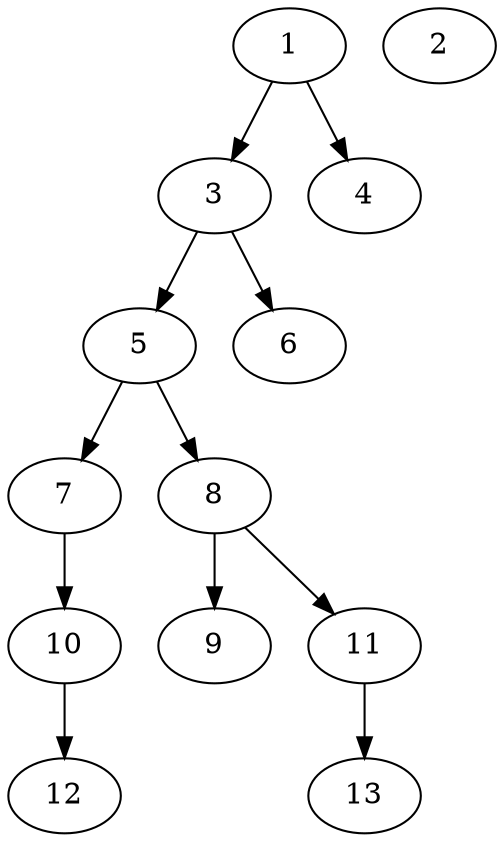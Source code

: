 // DAG (tier=1-easy, mode=compute, n=13, ccr=0.252, fat=0.445, density=0.369, regular=0.614, jump=0.094, mindata=262144, maxdata=2097152)
// DAG automatically generated by daggen at Sun Aug 24 16:33:32 2025
// /home/ermia/Project/Environments/daggen/bin/daggen --dot --ccr 0.252 --fat 0.445 --regular 0.614 --density 0.369 --jump 0.094 --mindata 262144 --maxdata 2097152 -n 13 
digraph G {
  1 [size="92718559985139712", alpha="0.04", expect_size="46359279992569856"]
  1 -> 3 [size ="1638832013312"]
  1 -> 4 [size ="1638832013312"]
  2 [size="6462461474731196416", alpha="0.02", expect_size="3231230737365598208"]
  3 [size="10912655744811294", alpha="0.19", expect_size="5456327872405647"]
  3 -> 5 [size ="23732412219392"]
  3 -> 6 [size ="23732412219392"]
  4 [size="1488566124634200", alpha="0.14", expect_size="744283062317100"]
  5 [size="17251730705406164", alpha="0.08", expect_size="8625865352703082"]
  5 -> 7 [size ="15836651716608"]
  5 -> 8 [size ="15836651716608"]
  6 [size="1308017721467731968", alpha="0.16", expect_size="654008860733865984"]
  7 [size="110972270483881", alpha="0.12", expect_size="55486135241940"]
  7 -> 10 [size ="4781716275200"]
  8 [size="3300601475561947136", alpha="0.15", expect_size="1650300737780973568"]
  8 -> 9 [size ="17734490390528"]
  8 -> 11 [size ="17734490390528"]
  9 [size="25917517364985856", alpha="0.18", expect_size="12958758682492928"]
  10 [size="59384731464105984", alpha="0.17", expect_size="29692365732052992"]
  10 -> 12 [size ="1217698725888"]
  11 [size="36183238674219008", alpha="0.06", expect_size="18091619337109504"]
  11 -> 13 [size ="875175084032"]
  12 [size="1520684567948689408", alpha="0.02", expect_size="760342283974344704"]
  13 [size="23828966493985648", alpha="0.01", expect_size="11914483246992824"]
}